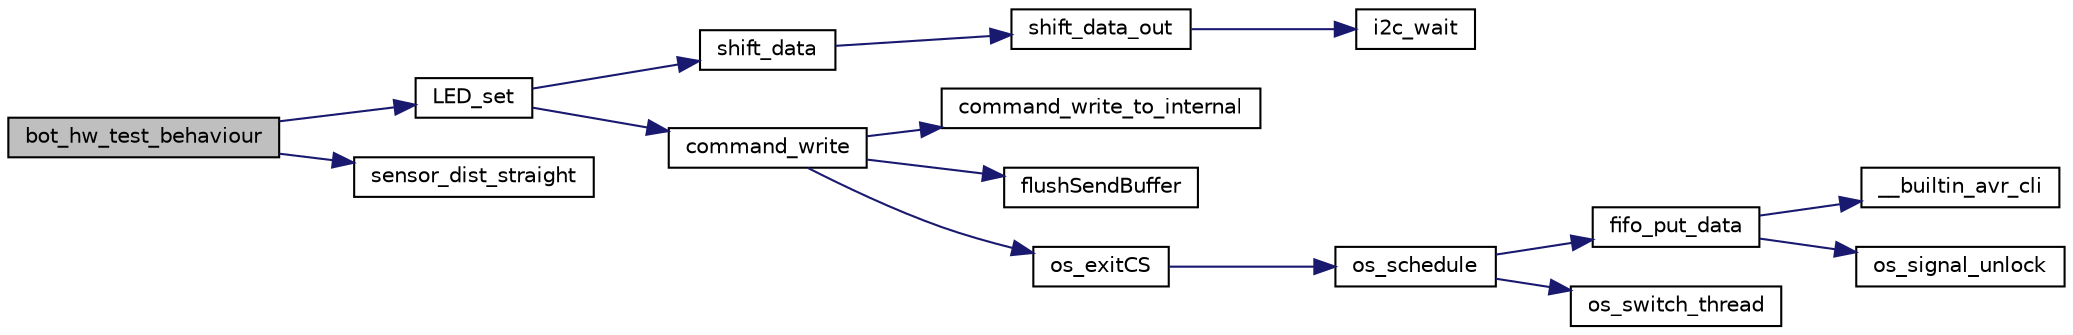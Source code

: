digraph G
{
  edge [fontname="Helvetica",fontsize="10",labelfontname="Helvetica",labelfontsize="10"];
  node [fontname="Helvetica",fontsize="10",shape=record];
  rankdir="LR";
  Node1 [label="bot_hw_test_behaviour",height=0.2,width=0.4,color="black", fillcolor="grey75", style="filled" fontcolor="black"];
  Node1 -> Node2 [color="midnightblue",fontsize="10",style="solid",fontname="Helvetica"];
  Node2 [label="LED_set",height=0.2,width=0.4,color="black", fillcolor="white", style="filled",URL="$led_8h.html#a52d9a8d54ed2830e388a0e86cfb8b574"];
  Node2 -> Node3 [color="midnightblue",fontsize="10",style="solid",fontname="Helvetica"];
  Node3 [label="shift_data",height=0.2,width=0.4,color="black", fillcolor="white", style="filled",URL="$shift_8h.html#a25a35c892ca8dfa80dd21d3b1e9b4d7d"];
  Node3 -> Node4 [color="midnightblue",fontsize="10",style="solid",fontname="Helvetica"];
  Node4 [label="shift_data_out",height=0.2,width=0.4,color="black", fillcolor="white", style="filled",URL="$shift_8h.html#ae7047fe022d960b3fd2a4ad8e8f19998"];
  Node4 -> Node5 [color="midnightblue",fontsize="10",style="solid",fontname="Helvetica"];
  Node5 [label="i2c_wait",height=0.2,width=0.4,color="black", fillcolor="white", style="filled",URL="$i2c_8h.html#a8d0292580689dd8b7e0b441cf0e6c383"];
  Node2 -> Node6 [color="midnightblue",fontsize="10",style="solid",fontname="Helvetica"];
  Node6 [label="command_write",height=0.2,width=0.4,color="black", fillcolor="white", style="filled",URL="$command_8c.html#a419b75ed34551408822d9caee3cd5206"];
  Node6 -> Node7 [color="midnightblue",fontsize="10",style="solid",fontname="Helvetica"];
  Node7 [label="command_write_to_internal",height=0.2,width=0.4,color="black", fillcolor="white", style="filled",URL="$command_8c.html#a428cf92e37fc9bbc0ffc48912c3022ac"];
  Node6 -> Node8 [color="midnightblue",fontsize="10",style="solid",fontname="Helvetica"];
  Node8 [label="flushSendBuffer",height=0.2,width=0.4,color="black", fillcolor="white", style="filled",URL="$tcp_8h.html#aae71e1682727310afab282923a80c968"];
  Node6 -> Node9 [color="midnightblue",fontsize="10",style="solid",fontname="Helvetica"];
  Node9 [label="os_exitCS",height=0.2,width=0.4,color="black", fillcolor="white", style="filled",URL="$os__thread_8h.html#a146cd9b383b02d8e5424e2de5bfdf7e1"];
  Node9 -> Node10 [color="midnightblue",fontsize="10",style="solid",fontname="Helvetica"];
  Node10 [label="os_schedule",height=0.2,width=0.4,color="black", fillcolor="white", style="filled",URL="$os__scheduler_8h.html#aaf0ea29568109bcdfb1d527f223accad"];
  Node10 -> Node11 [color="midnightblue",fontsize="10",style="solid",fontname="Helvetica"];
  Node11 [label="fifo_put_data",height=0.2,width=0.4,color="black", fillcolor="white", style="filled",URL="$fifo_8c.html#a7b3f9ad457273c9717bff49113c84250"];
  Node11 -> Node12 [color="midnightblue",fontsize="10",style="solid",fontname="Helvetica"];
  Node12 [label="__builtin_avr_cli",height=0.2,width=0.4,color="black", fillcolor="white", style="filled",URL="$builtins_8h.html#a41590bd57be6a89c1b9bcafe523207f2",tooltip="Disables all interrupts by clearing the global interrupt mask."];
  Node11 -> Node13 [color="midnightblue",fontsize="10",style="solid",fontname="Helvetica"];
  Node13 [label="os_signal_unlock",height=0.2,width=0.4,color="black", fillcolor="white", style="filled",URL="$os__thread__pc_8c.html#aa0b166109be9754de9b8b863b8d197c7"];
  Node10 -> Node14 [color="midnightblue",fontsize="10",style="solid",fontname="Helvetica"];
  Node14 [label="os_switch_thread",height=0.2,width=0.4,color="black", fillcolor="white", style="filled",URL="$os__thread_8h.html#afa82438e9832609bc5ffbddad166e1b7"];
  Node1 -> Node15 [color="midnightblue",fontsize="10",style="solid",fontname="Helvetica"];
  Node15 [label="sensor_dist_straight",height=0.2,width=0.4,color="black", fillcolor="white", style="filled",URL="$sensor_8c.html#a27444ab0515c8bc0e0315b766f13c127"];
}
